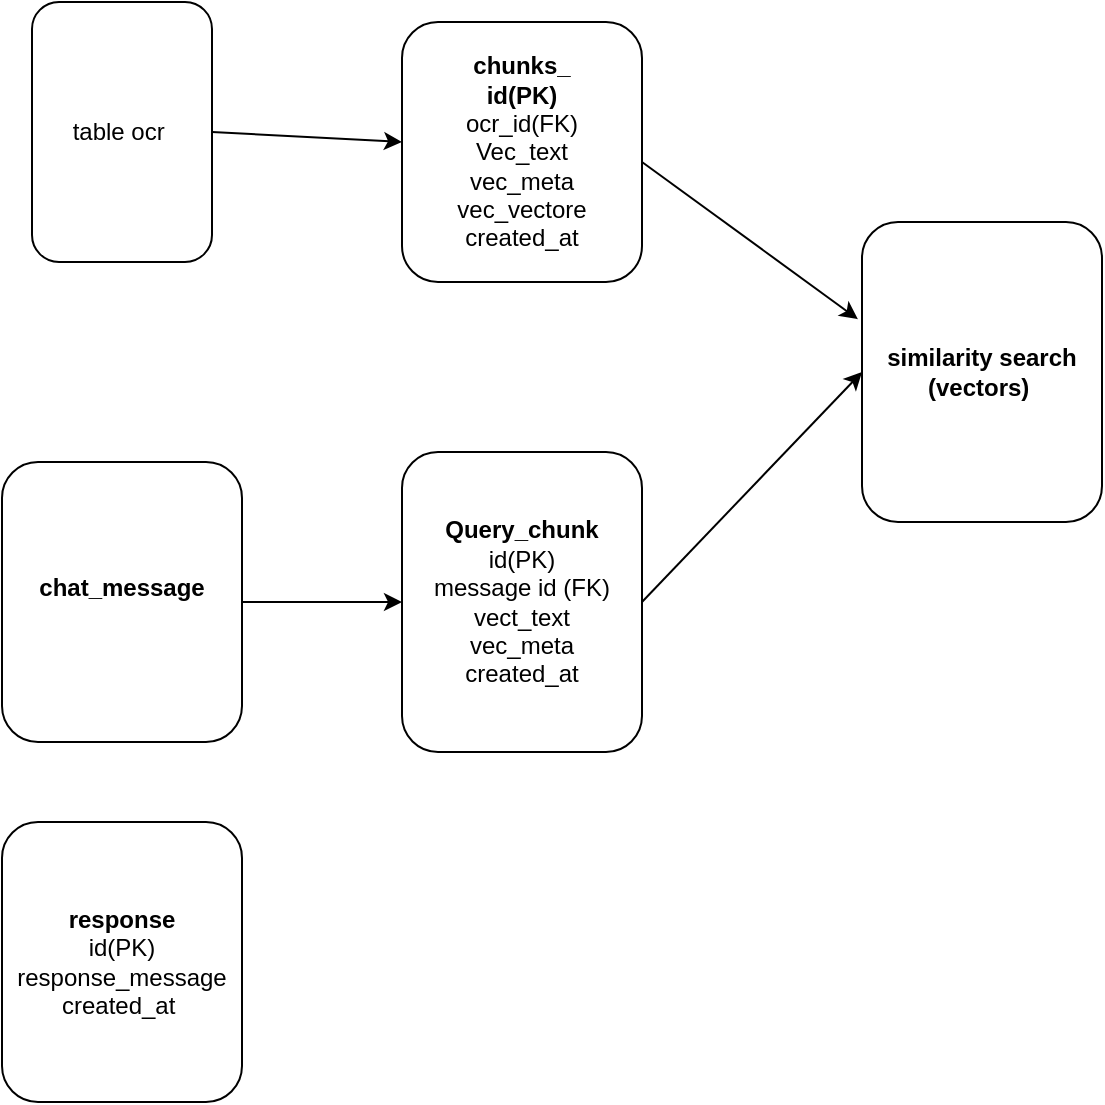 <mxfile version="28.0.9">
  <diagram name="Page-1" id="-Y9H0RPjuiOyMLAPOE1u">
    <mxGraphModel dx="786" dy="505" grid="1" gridSize="10" guides="1" tooltips="1" connect="1" arrows="1" fold="1" page="1" pageScale="1" pageWidth="850" pageHeight="1100" math="0" shadow="0">
      <root>
        <mxCell id="0" />
        <mxCell id="1" parent="0" />
        <mxCell id="1Xx4rSdVLbgod3kaqzSg-1" value="&lt;div&gt;&lt;span style=&quot;background-color: transparent; color: light-dark(rgb(0, 0, 0), rgb(255, 255, 255));&quot;&gt;&lt;b&gt;chunks_&lt;/b&gt;&lt;/span&gt;&lt;/div&gt;&lt;div&gt;&lt;span style=&quot;background-color: transparent; color: light-dark(rgb(0, 0, 0), rgb(255, 255, 255));&quot;&gt;&lt;b&gt;id(PK)&lt;/b&gt;&lt;/span&gt;&lt;/div&gt;&lt;div&gt;ocr_id(FK)&lt;/div&gt;&lt;div&gt;&lt;span style=&quot;background-color: transparent; color: light-dark(rgb(0, 0, 0), rgb(255, 255, 255));&quot;&gt;Vec_text&lt;/span&gt;&lt;/div&gt;&lt;div&gt;vec_meta&lt;/div&gt;&lt;div&gt;vec_vectore&lt;/div&gt;&lt;div&gt;created_at&lt;/div&gt;" style="rounded=1;whiteSpace=wrap;html=1;" parent="1" vertex="1">
          <mxGeometry x="290" y="120" width="120" height="130" as="geometry" />
        </mxCell>
        <mxCell id="1Xx4rSdVLbgod3kaqzSg-2" value="" style="endArrow=classic;html=1;rounded=0;exitX=1;exitY=0.5;exitDx=0;exitDy=0;" parent="1" edge="1" source="1Xx4rSdVLbgod3kaqzSg-3">
          <mxGeometry width="50" height="50" relative="1" as="geometry">
            <mxPoint x="210" y="180" as="sourcePoint" />
            <mxPoint x="290" y="180" as="targetPoint" />
          </mxGeometry>
        </mxCell>
        <mxCell id="1Xx4rSdVLbgod3kaqzSg-3" value="table ocr&amp;nbsp;" style="rounded=1;whiteSpace=wrap;html=1;" parent="1" vertex="1">
          <mxGeometry x="105" y="110" width="90" height="130" as="geometry" />
        </mxCell>
        <mxCell id="1Xx4rSdVLbgod3kaqzSg-4" value="&lt;b&gt;chat_message&lt;/b&gt;&lt;div&gt;&lt;b&gt;&lt;br&gt;&lt;/b&gt;&lt;/div&gt;" style="rounded=1;whiteSpace=wrap;html=1;" parent="1" vertex="1">
          <mxGeometry x="90" y="340" width="120" height="140" as="geometry" />
        </mxCell>
        <mxCell id="1Xx4rSdVLbgod3kaqzSg-5" value="&lt;div&gt;&lt;b&gt;Query_chunk&lt;/b&gt;&lt;/div&gt;&lt;div&gt;id(PK)&lt;/div&gt;message id (FK)&lt;div&gt;vect_text&lt;/div&gt;&lt;div&gt;vec_meta&lt;/div&gt;&lt;div&gt;created_at&lt;/div&gt;" style="rounded=1;whiteSpace=wrap;html=1;" parent="1" vertex="1">
          <mxGeometry x="290" y="335" width="120" height="150" as="geometry" />
        </mxCell>
        <mxCell id="1Xx4rSdVLbgod3kaqzSg-6" value="&lt;b&gt;similarity search (vectors)&amp;nbsp;&lt;/b&gt;" style="rounded=1;whiteSpace=wrap;html=1;" parent="1" vertex="1">
          <mxGeometry x="520" y="220" width="120" height="150" as="geometry" />
        </mxCell>
        <mxCell id="1Xx4rSdVLbgod3kaqzSg-7" value="&lt;b&gt;response&lt;/b&gt;&lt;div&gt;id(PK)&lt;/div&gt;&lt;div&gt;response_message&lt;/div&gt;&lt;div&gt;created_at&amp;nbsp;&lt;/div&gt;" style="rounded=1;whiteSpace=wrap;html=1;" parent="1" vertex="1">
          <mxGeometry x="90" y="520" width="120" height="140" as="geometry" />
        </mxCell>
        <mxCell id="1Xx4rSdVLbgod3kaqzSg-8" value="" style="endArrow=classic;html=1;rounded=0;entryX=0;entryY=0.5;entryDx=0;entryDy=0;" parent="1" target="1Xx4rSdVLbgod3kaqzSg-5" edge="1">
          <mxGeometry width="50" height="50" relative="1" as="geometry">
            <mxPoint x="210" y="410" as="sourcePoint" />
            <mxPoint x="260" y="360" as="targetPoint" />
          </mxGeometry>
        </mxCell>
        <mxCell id="1Xx4rSdVLbgod3kaqzSg-10" value="" style="endArrow=classic;html=1;rounded=0;entryX=-0.017;entryY=0.324;entryDx=0;entryDy=0;entryPerimeter=0;" parent="1" target="1Xx4rSdVLbgod3kaqzSg-6" edge="1">
          <mxGeometry width="50" height="50" relative="1" as="geometry">
            <mxPoint x="410" y="190" as="sourcePoint" />
            <mxPoint x="460" y="140" as="targetPoint" />
          </mxGeometry>
        </mxCell>
        <mxCell id="1Xx4rSdVLbgod3kaqzSg-11" value="" style="endArrow=classic;html=1;rounded=0;entryX=0;entryY=0.5;entryDx=0;entryDy=0;" parent="1" target="1Xx4rSdVLbgod3kaqzSg-6" edge="1">
          <mxGeometry width="50" height="50" relative="1" as="geometry">
            <mxPoint x="410" y="410" as="sourcePoint" />
            <mxPoint x="460" y="360" as="targetPoint" />
          </mxGeometry>
        </mxCell>
      </root>
    </mxGraphModel>
  </diagram>
</mxfile>
